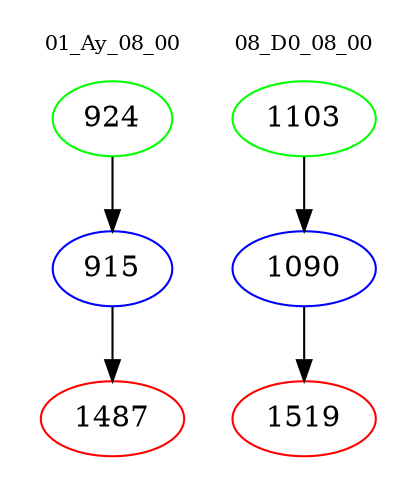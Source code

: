 digraph{
subgraph cluster_0 {
color = white
label = "01_Ay_08_00";
fontsize=10;
T0_924 [label="924", color="green"]
T0_924 -> T0_915 [color="black"]
T0_915 [label="915", color="blue"]
T0_915 -> T0_1487 [color="black"]
T0_1487 [label="1487", color="red"]
}
subgraph cluster_1 {
color = white
label = "08_D0_08_00";
fontsize=10;
T1_1103 [label="1103", color="green"]
T1_1103 -> T1_1090 [color="black"]
T1_1090 [label="1090", color="blue"]
T1_1090 -> T1_1519 [color="black"]
T1_1519 [label="1519", color="red"]
}
}
